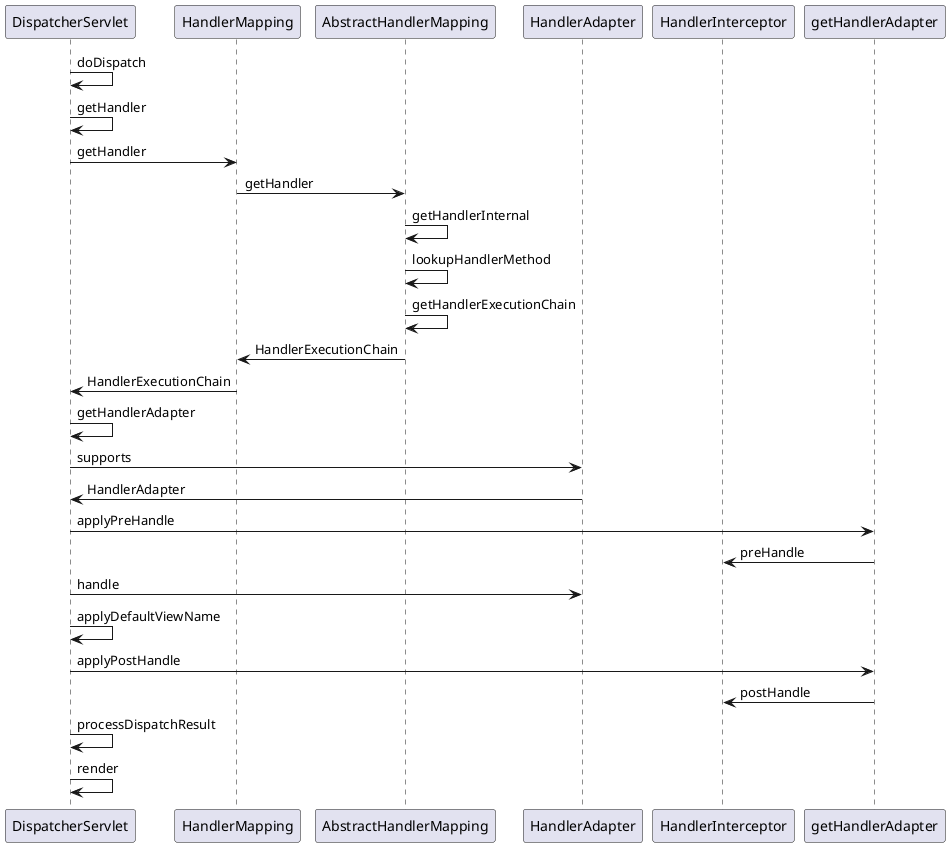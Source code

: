 @startuml
participant DispatcherServlet as F1
participant HandlerMapping as F2
participant AbstractHandlerMapping as F3
participant HandlerAdapter as F5
participant HandlerInterceptor as F4
participant getHandlerAdapter as F6




F1 -> F1 : doDispatch
F1 -> F1 : getHandler
F1 -> F2 : getHandler
F2 -> F3 : getHandler
F3 -> F3 : getHandlerInternal
F3 -> F3 : lookupHandlerMethod
F3 -> F3 : getHandlerExecutionChain
F3 -> F2 : HandlerExecutionChain
F2 -> F1 : HandlerExecutionChain
F1 -> F1 : getHandlerAdapter
F1 -> F5 : supports
F5 -> F1 : HandlerAdapter
F1 -> F6 : applyPreHandle
F6 -> F4 : preHandle
F1 -> F5 : handle
F1 -> F1 : applyDefaultViewName
F1 -> F6 : applyPostHandle
F6 -> F4 : postHandle
F1 -> F1 : processDispatchResult
F1 -> F1 : render






@enduml